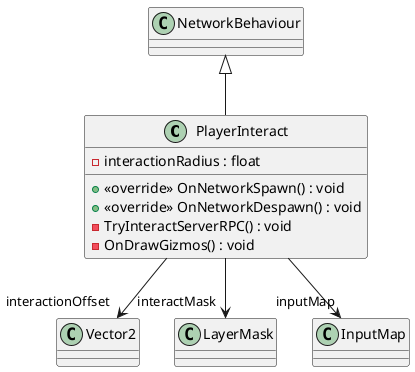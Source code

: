 @startuml
class PlayerInteract {
    - interactionRadius : float
    + <<override>> OnNetworkSpawn() : void
    + <<override>> OnNetworkDespawn() : void
    - TryInteractServerRPC() : void
    - OnDrawGizmos() : void
}
NetworkBehaviour <|-- PlayerInteract
PlayerInteract --> "interactionOffset" Vector2
PlayerInteract --> "interactMask" LayerMask
PlayerInteract --> "inputMap" InputMap
@enduml
